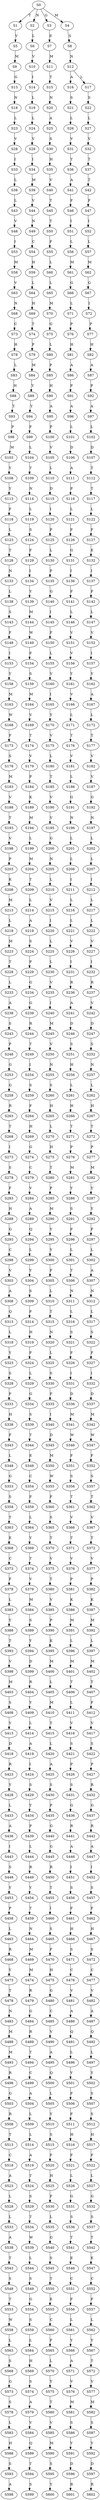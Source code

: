 strict digraph  {
	S0 -> S1 [ label = T ];
	S0 -> S2 [ label = N ];
	S0 -> S3 [ label = G ];
	S0 -> S4 [ label = M ];
	S1 -> S5 [ label = V ];
	S2 -> S6 [ label = L ];
	S3 -> S7 [ label = E ];
	S4 -> S8 [ label = S ];
	S5 -> S9 [ label = M ];
	S6 -> S10 [ label = V ];
	S7 -> S11 [ label = M ];
	S8 -> S12 [ label = N ];
	S9 -> S13 [ label = G ];
	S10 -> S14 [ label = I ];
	S11 -> S15 [ label = T ];
	S12 -> S16 [ label = A ];
	S12 -> S17 [ label = L ];
	S13 -> S18 [ label = N ];
	S14 -> S19 [ label = L ];
	S15 -> S20 [ label = N ];
	S16 -> S21 [ label = S ];
	S17 -> S22 [ label = S ];
	S18 -> S23 [ label = L ];
	S19 -> S24 [ label = L ];
	S20 -> S25 [ label = A ];
	S21 -> S26 [ label = L ];
	S22 -> S27 [ label = L ];
	S23 -> S28 [ label = V ];
	S24 -> S29 [ label = V ];
	S25 -> S30 [ label = S ];
	S26 -> S31 [ label = V ];
	S27 -> S32 [ label = V ];
	S28 -> S33 [ label = I ];
	S29 -> S34 [ label = I ];
	S30 -> S35 [ label = H ];
	S31 -> S36 [ label = T ];
	S32 -> S37 [ label = T ];
	S33 -> S38 [ label = L ];
	S34 -> S39 [ label = M ];
	S35 -> S40 [ label = V ];
	S36 -> S41 [ label = A ];
	S37 -> S42 [ label = T ];
	S38 -> S43 [ label = L ];
	S39 -> S44 [ label = V ];
	S40 -> S45 [ label = T ];
	S41 -> S46 [ label = F ];
	S42 -> S47 [ label = F ];
	S43 -> S48 [ label = V ];
	S44 -> S49 [ label = N ];
	S45 -> S50 [ label = T ];
	S46 -> S51 [ label = I ];
	S47 -> S52 [ label = I ];
	S48 -> S53 [ label = I ];
	S49 -> S54 [ label = C ];
	S50 -> S55 [ label = F ];
	S51 -> S56 [ label = L ];
	S52 -> S57 [ label = L ];
	S53 -> S58 [ label = M ];
	S54 -> S59 [ label = H ];
	S55 -> S60 [ label = L ];
	S56 -> S61 [ label = M ];
	S57 -> S62 [ label = M ];
	S58 -> S63 [ label = V ];
	S59 -> S64 [ label = L ];
	S60 -> S65 [ label = L ];
	S61 -> S66 [ label = G ];
	S62 -> S67 [ label = G ];
	S63 -> S68 [ label = N ];
	S64 -> S69 [ label = H ];
	S65 -> S70 [ label = M ];
	S66 -> S71 [ label = L ];
	S67 -> S72 [ label = I ];
	S68 -> S73 [ label = C ];
	S69 -> S74 [ label = T ];
	S70 -> S75 [ label = G ];
	S71 -> S76 [ label = P ];
	S72 -> S77 [ label = P ];
	S73 -> S78 [ label = H ];
	S74 -> S79 [ label = P ];
	S75 -> S80 [ label = L ];
	S76 -> S81 [ label = H ];
	S77 -> S82 [ label = H ];
	S78 -> S83 [ label = L ];
	S79 -> S84 [ label = M ];
	S80 -> S85 [ label = P ];
	S81 -> S86 [ label = A ];
	S82 -> S87 [ label = A ];
	S83 -> S88 [ label = H ];
	S84 -> S89 [ label = Y ];
	S85 -> S90 [ label = H ];
	S86 -> S91 [ label = P ];
	S87 -> S92 [ label = P ];
	S88 -> S93 [ label = T ];
	S89 -> S94 [ label = Y ];
	S90 -> S95 [ label = A ];
	S91 -> S96 [ label = A ];
	S92 -> S97 [ label = A ];
	S93 -> S98 [ label = P ];
	S94 -> S99 [ label = F ];
	S95 -> S100 [ label = P ];
	S96 -> S101 [ label = L ];
	S97 -> S102 [ label = L ];
	S98 -> S103 [ label = M ];
	S99 -> S104 [ label = L ];
	S100 -> S105 [ label = V ];
	S101 -> S106 [ label = D ];
	S102 -> S107 [ label = D ];
	S103 -> S108 [ label = Y ];
	S104 -> S109 [ label = T ];
	S105 -> S110 [ label = L ];
	S106 -> S111 [ label = A ];
	S107 -> S112 [ label = T ];
	S108 -> S113 [ label = Y ];
	S109 -> S114 [ label = N ];
	S110 -> S115 [ label = D ];
	S111 -> S116 [ label = P ];
	S112 -> S117 [ label = T ];
	S113 -> S118 [ label = F ];
	S114 -> S119 [ label = L ];
	S115 -> S120 [ label = I ];
	S116 -> S121 [ label = L ];
	S117 -> S122 [ label = L ];
	S118 -> S123 [ label = L ];
	S119 -> S124 [ label = S ];
	S120 -> S125 [ label = P ];
	S121 -> S126 [ label = F ];
	S122 -> S127 [ label = F ];
	S123 -> S128 [ label = T ];
	S124 -> S129 [ label = F ];
	S125 -> S130 [ label = L ];
	S126 -> S131 [ label = G ];
	S127 -> S132 [ label = E ];
	S128 -> S133 [ label = N ];
	S129 -> S134 [ label = I ];
	S130 -> S135 [ label = F ];
	S131 -> S136 [ label = I ];
	S132 -> S137 [ label = I ];
	S133 -> S138 [ label = L ];
	S134 -> S139 [ label = Y ];
	S135 -> S140 [ label = G ];
	S136 -> S141 [ label = F ];
	S137 -> S142 [ label = F ];
	S138 -> S143 [ label = S ];
	S139 -> S144 [ label = M ];
	S140 -> S145 [ label = I ];
	S141 -> S146 [ label = L ];
	S142 -> S147 [ label = L ];
	S143 -> S148 [ label = F ];
	S144 -> S149 [ label = W ];
	S145 -> S150 [ label = F ];
	S146 -> S151 [ label = V ];
	S147 -> S152 [ label = V ];
	S148 -> S153 [ label = I ];
	S149 -> S154 [ label = F ];
	S150 -> S155 [ label = L ];
	S151 -> S156 [ label = V ];
	S152 -> S157 [ label = I ];
	S153 -> S158 [ label = Y ];
	S154 -> S159 [ label = S ];
	S155 -> S160 [ label = V ];
	S156 -> S161 [ label = Y ];
	S157 -> S162 [ label = Y ];
	S158 -> S163 [ label = M ];
	S159 -> S164 [ label = M ];
	S160 -> S165 [ label = I ];
	S161 -> S166 [ label = V ];
	S162 -> S167 [ label = A ];
	S163 -> S168 [ label = W ];
	S164 -> S169 [ label = V ];
	S165 -> S170 [ label = Y ];
	S166 -> S171 [ label = L ];
	S167 -> S172 [ label = L ];
	S168 -> S173 [ label = F ];
	S169 -> S174 [ label = T ];
	S170 -> S175 [ label = V ];
	S171 -> S176 [ label = T ];
	S172 -> S177 [ label = T ];
	S173 -> S178 [ label = S ];
	S174 -> S179 [ label = V ];
	S175 -> S180 [ label = L ];
	S176 -> S181 [ label = V ];
	S177 -> S182 [ label = V ];
	S178 -> S183 [ label = M ];
	S179 -> S184 [ label = P ];
	S180 -> S185 [ label = T ];
	S181 -> S186 [ label = L ];
	S182 -> S187 [ label = V ];
	S183 -> S188 [ label = V ];
	S184 -> S189 [ label = K ];
	S185 -> S190 [ label = V ];
	S186 -> S191 [ label = G ];
	S187 -> S192 [ label = G ];
	S188 -> S193 [ label = T ];
	S189 -> S194 [ label = M ];
	S190 -> S195 [ label = V ];
	S191 -> S196 [ label = N ];
	S192 -> S197 [ label = N ];
	S193 -> S198 [ label = V ];
	S194 -> S199 [ label = L ];
	S195 -> S200 [ label = G ];
	S196 -> S201 [ label = L ];
	S197 -> S202 [ label = L ];
	S198 -> S203 [ label = P ];
	S199 -> S204 [ label = M ];
	S200 -> S205 [ label = N ];
	S201 -> S206 [ label = L ];
	S202 -> S207 [ label = L ];
	S203 -> S208 [ label = K ];
	S204 -> S209 [ label = T ];
	S205 -> S210 [ label = L ];
	S206 -> S211 [ label = I ];
	S207 -> S212 [ label = I ];
	S208 -> S213 [ label = M ];
	S209 -> S214 [ label = L ];
	S210 -> S215 [ label = V ];
	S211 -> S216 [ label = L ];
	S212 -> S217 [ label = L ];
	S213 -> S218 [ label = L ];
	S214 -> S219 [ label = A ];
	S215 -> S220 [ label = I ];
	S216 -> S221 [ label = L ];
	S217 -> S222 [ label = L ];
	S218 -> S223 [ label = M ];
	S219 -> S224 [ label = S ];
	S220 -> S225 [ label = L ];
	S221 -> S226 [ label = V ];
	S222 -> S227 [ label = V ];
	S223 -> S228 [ label = T ];
	S224 -> S229 [ label = P ];
	S225 -> S230 [ label = L ];
	S226 -> S231 [ label = I ];
	S227 -> S232 [ label = I ];
	S228 -> S233 [ label = L ];
	S229 -> S234 [ label = G ];
	S230 -> S235 [ label = V ];
	S231 -> S236 [ label = R ];
	S232 -> S237 [ label = R ];
	S233 -> S238 [ label = A ];
	S234 -> S239 [ label = G ];
	S235 -> S240 [ label = I ];
	S236 -> S241 [ label = A ];
	S237 -> S242 [ label = V ];
	S238 -> S243 [ label = S ];
	S239 -> S244 [ label = R ];
	S240 -> S245 [ label = M ];
	S241 -> S246 [ label = D ];
	S242 -> S247 [ label = D ];
	S243 -> S248 [ label = P ];
	S244 -> S249 [ label = T ];
	S245 -> S250 [ label = V ];
	S246 -> S251 [ label = S ];
	S247 -> S252 [ label = S ];
	S248 -> S253 [ label = G ];
	S249 -> S254 [ label = I ];
	S250 -> S255 [ label = N ];
	S251 -> S256 [ label = H ];
	S252 -> S257 [ label = N ];
	S253 -> S258 [ label = G ];
	S254 -> S259 [ label = S ];
	S255 -> S260 [ label = S ];
	S256 -> S261 [ label = L ];
	S257 -> S262 [ label = L ];
	S258 -> S263 [ label = R ];
	S259 -> S264 [ label = F ];
	S260 -> S265 [ label = H ];
	S261 -> S266 [ label = H ];
	S262 -> S267 [ label = H ];
	S263 -> S268 [ label = T ];
	S264 -> S269 [ label = H ];
	S265 -> S270 [ label = L ];
	S266 -> S271 [ label = T ];
	S267 -> S272 [ label = T ];
	S268 -> S273 [ label = I ];
	S269 -> S274 [ label = G ];
	S270 -> S275 [ label = H ];
	S271 -> S276 [ label = P ];
	S272 -> S277 [ label = P ];
	S273 -> S278 [ label = S ];
	S274 -> S279 [ label = C ];
	S275 -> S280 [ label = T ];
	S276 -> S281 [ label = M ];
	S277 -> S282 [ label = M ];
	S278 -> S283 [ label = F ];
	S279 -> S284 [ label = V ];
	S280 -> S285 [ label = P ];
	S281 -> S286 [ label = Y ];
	S282 -> S287 [ label = Y ];
	S283 -> S288 [ label = H ];
	S284 -> S289 [ label = A ];
	S285 -> S290 [ label = M ];
	S286 -> S291 [ label = S ];
	S287 -> S292 [ label = Y ];
	S288 -> S293 [ label = G ];
	S289 -> S294 [ label = Q ];
	S290 -> S295 [ label = Y ];
	S291 -> S296 [ label = F ];
	S292 -> S297 [ label = F ];
	S293 -> S298 [ label = C ];
	S294 -> S299 [ label = L ];
	S295 -> S300 [ label = Y ];
	S296 -> S301 [ label = L ];
	S297 -> S302 [ label = L ];
	S298 -> S303 [ label = V ];
	S299 -> S304 [ label = Y ];
	S300 -> S305 [ label = F ];
	S301 -> S306 [ label = T ];
	S302 -> S307 [ label = A ];
	S303 -> S308 [ label = A ];
	S304 -> S309 [ label = S ];
	S305 -> S310 [ label = L ];
	S306 -> S311 [ label = N ];
	S307 -> S312 [ label = N ];
	S308 -> S313 [ label = Q ];
	S309 -> S314 [ label = F ];
	S310 -> S315 [ label = T ];
	S311 -> S316 [ label = L ];
	S312 -> S317 [ label = L ];
	S313 -> S318 [ label = L ];
	S314 -> S319 [ label = H ];
	S315 -> S320 [ label = N ];
	S316 -> S321 [ label = S ];
	S317 -> S322 [ label = S ];
	S318 -> S323 [ label = Y ];
	S319 -> S324 [ label = F ];
	S320 -> S325 [ label = L ];
	S321 -> S326 [ label = F ];
	S322 -> S327 [ label = F ];
	S323 -> S328 [ label = S ];
	S324 -> S329 [ label = L ];
	S325 -> S330 [ label = S ];
	S326 -> S331 [ label = I ];
	S327 -> S332 [ label = I ];
	S328 -> S333 [ label = F ];
	S329 -> S334 [ label = G ];
	S330 -> S335 [ label = F ];
	S331 -> S336 [ label = D ];
	S332 -> S337 [ label = D ];
	S333 -> S338 [ label = H ];
	S334 -> S339 [ label = S ];
	S335 -> S340 [ label = I ];
	S336 -> S341 [ label = M ];
	S337 -> S342 [ label = M ];
	S338 -> S343 [ label = F ];
	S339 -> S344 [ label = T ];
	S340 -> S345 [ label = D ];
	S341 -> S346 [ label = W ];
	S342 -> S347 [ label = W ];
	S343 -> S348 [ label = L ];
	S344 -> S349 [ label = E ];
	S345 -> S350 [ label = M ];
	S346 -> S351 [ label = F ];
	S347 -> S352 [ label = F ];
	S348 -> S353 [ label = G ];
	S349 -> S354 [ label = C ];
	S350 -> S355 [ label = W ];
	S351 -> S356 [ label = S ];
	S352 -> S357 [ label = S ];
	S353 -> S358 [ label = S ];
	S354 -> S359 [ label = F ];
	S355 -> S360 [ label = F ];
	S356 -> S361 [ label = T ];
	S357 -> S362 [ label = T ];
	S358 -> S363 [ label = T ];
	S359 -> S364 [ label = L ];
	S360 -> S365 [ label = S ];
	S361 -> S366 [ label = V ];
	S362 -> S367 [ label = V ];
	S363 -> S368 [ label = E ];
	S364 -> S369 [ label = Y ];
	S365 -> S370 [ label = T ];
	S366 -> S371 [ label = T ];
	S367 -> S372 [ label = T ];
	S368 -> S373 [ label = C ];
	S369 -> S374 [ label = T ];
	S370 -> S375 [ label = V ];
	S371 -> S376 [ label = V ];
	S372 -> S377 [ label = V ];
	S373 -> S378 [ label = F ];
	S374 -> S379 [ label = V ];
	S375 -> S380 [ label = T ];
	S376 -> S381 [ label = P ];
	S377 -> S382 [ label = P ];
	S378 -> S383 [ label = L ];
	S379 -> S384 [ label = M ];
	S380 -> S385 [ label = V ];
	S381 -> S386 [ label = K ];
	S382 -> S387 [ label = K ];
	S383 -> S388 [ label = Y ];
	S384 -> S389 [ label = S ];
	S385 -> S390 [ label = P ];
	S386 -> S391 [ label = M ];
	S387 -> S392 [ label = M ];
	S388 -> S393 [ label = T ];
	S389 -> S394 [ label = Y ];
	S390 -> S395 [ label = K ];
	S391 -> S396 [ label = L ];
	S392 -> S397 [ label = L ];
	S393 -> S398 [ label = V ];
	S394 -> S399 [ label = D ];
	S395 -> S400 [ label = M ];
	S396 -> S401 [ label = M ];
	S397 -> S402 [ label = M ];
	S398 -> S403 [ label = M ];
	S399 -> S404 [ label = R ];
	S400 -> S405 [ label = L ];
	S401 -> S406 [ label = T ];
	S402 -> S407 [ label = T ];
	S403 -> S408 [ label = S ];
	S404 -> S409 [ label = Y ];
	S405 -> S410 [ label = M ];
	S406 -> S411 [ label = L ];
	S407 -> S412 [ label = F ];
	S408 -> S413 [ label = Y ];
	S409 -> S414 [ label = L ];
	S410 -> S415 [ label = T ];
	S411 -> S416 [ label = V ];
	S412 -> S417 [ label = V ];
	S413 -> S418 [ label = D ];
	S414 -> S419 [ label = A ];
	S415 -> S420 [ label = L ];
	S416 -> S421 [ label = S ];
	S417 -> S422 [ label = S ];
	S418 -> S423 [ label = R ];
	S419 -> S424 [ label = I ];
	S420 -> S425 [ label = A ];
	S421 -> S426 [ label = P ];
	S422 -> S427 [ label = P ];
	S423 -> S428 [ label = Y ];
	S424 -> S429 [ label = S ];
	S425 -> S430 [ label = S ];
	S426 -> S431 [ label = S ];
	S427 -> S432 [ label = R ];
	S428 -> S433 [ label = L ];
	S429 -> S434 [ label = Y ];
	S430 -> S435 [ label = P ];
	S431 -> S436 [ label = G ];
	S432 -> S437 [ label = G ];
	S433 -> S438 [ label = A ];
	S434 -> S439 [ label = P ];
	S435 -> S440 [ label = G ];
	S436 -> S441 [ label = R ];
	S437 -> S442 [ label = R ];
	S438 -> S443 [ label = I ];
	S439 -> S444 [ label = L ];
	S440 -> S445 [ label = G ];
	S441 -> S446 [ label = A ];
	S442 -> S447 [ label = A ];
	S443 -> S448 [ label = S ];
	S444 -> S449 [ label = R ];
	S445 -> S450 [ label = R ];
	S446 -> S451 [ label = I ];
	S447 -> S452 [ label = I ];
	S448 -> S453 [ label = Y ];
	S449 -> S454 [ label = Y ];
	S450 -> S455 [ label = T ];
	S451 -> S456 [ label = S ];
	S452 -> S457 [ label = S ];
	S453 -> S458 [ label = P ];
	S454 -> S459 [ label = T ];
	S455 -> S460 [ label = I ];
	S456 -> S461 [ label = F ];
	S457 -> S462 [ label = F ];
	S458 -> S463 [ label = L ];
	S459 -> S464 [ label = N ];
	S460 -> S465 [ label = S ];
	S461 -> S466 [ label = H ];
	S462 -> S467 [ label = H ];
	S463 -> S468 [ label = R ];
	S464 -> S469 [ label = M ];
	S465 -> S470 [ label = F ];
	S466 -> S471 [ label = S ];
	S467 -> S472 [ label = S ];
	S468 -> S473 [ label = Y ];
	S469 -> S474 [ label = M ];
	S470 -> S475 [ label = H ];
	S471 -> S476 [ label = C ];
	S472 -> S477 [ label = C ];
	S473 -> S478 [ label = T ];
	S474 -> S479 [ label = R ];
	S475 -> S480 [ label = G ];
	S476 -> S481 [ label = V ];
	S477 -> S482 [ label = V ];
	S478 -> S483 [ label = N ];
	S479 -> S484 [ label = G ];
	S480 -> S485 [ label = C ];
	S481 -> S486 [ label = A ];
	S482 -> S487 [ label = A ];
	S483 -> S488 [ label = M ];
	S484 -> S489 [ label = R ];
	S485 -> S490 [ label = V ];
	S486 -> S491 [ label = Q ];
	S487 -> S492 [ label = Q ];
	S488 -> S493 [ label = M ];
	S489 -> S494 [ label = T ];
	S490 -> S495 [ label = A ];
	S491 -> S496 [ label = L ];
	S492 -> S497 [ label = L ];
	S493 -> S498 [ label = R ];
	S494 -> S499 [ label = C ];
	S495 -> S500 [ label = Q ];
	S496 -> S501 [ label = Y ];
	S497 -> S502 [ label = Y ];
	S498 -> S503 [ label = G ];
	S499 -> S504 [ label = A ];
	S500 -> S505 [ label = L ];
	S501 -> S506 [ label = F ];
	S502 -> S507 [ label = S ];
	S503 -> S508 [ label = R ];
	S504 -> S509 [ label = L ];
	S505 -> S510 [ label = Y ];
	S506 -> S511 [ label = F ];
	S507 -> S512 [ label = S ];
	S508 -> S513 [ label = T ];
	S509 -> S514 [ label = L ];
	S510 -> S515 [ label = S ];
	S511 -> S516 [ label = H ];
	S512 -> S517 [ label = H ];
	S513 -> S518 [ label = C ];
	S514 -> S519 [ label = A ];
	S515 -> S520 [ label = F ];
	S516 -> S521 [ label = F ];
	S517 -> S522 [ label = F ];
	S518 -> S523 [ label = A ];
	S519 -> S524 [ label = T ];
	S520 -> S525 [ label = H ];
	S521 -> S526 [ label = L ];
	S522 -> S527 [ label = L ];
	S523 -> S528 [ label = L ];
	S524 -> S529 [ label = S ];
	S525 -> S530 [ label = F ];
	S526 -> S531 [ label = G ];
	S527 -> S532 [ label = G ];
	S528 -> S533 [ label = L ];
	S529 -> S534 [ label = T ];
	S530 -> S535 [ label = L ];
	S531 -> S536 [ label = S ];
	S532 -> S537 [ label = S ];
	S533 -> S538 [ label = A ];
	S534 -> S539 [ label = W ];
	S535 -> S540 [ label = G ];
	S536 -> S541 [ label = T ];
	S537 -> S542 [ label = T ];
	S538 -> S543 [ label = T ];
	S539 -> S544 [ label = L ];
	S540 -> S545 [ label = S ];
	S541 -> S546 [ label = E ];
	S542 -> S547 [ label = E ];
	S543 -> S548 [ label = S ];
	S544 -> S549 [ label = S ];
	S545 -> S550 [ label = T ];
	S546 -> S551 [ label = C ];
	S547 -> S552 [ label = C ];
	S548 -> S553 [ label = T ];
	S549 -> S554 [ label = G ];
	S550 -> S555 [ label = E ];
	S551 -> S556 [ label = F ];
	S552 -> S557 [ label = F ];
	S553 -> S558 [ label = W ];
	S554 -> S559 [ label = S ];
	S555 -> S560 [ label = C ];
	S556 -> S561 [ label = L ];
	S557 -> S562 [ label = L ];
	S558 -> S563 [ label = L ];
	S559 -> S564 [ label = L ];
	S560 -> S565 [ label = F ];
	S561 -> S566 [ label = Y ];
	S562 -> S567 [ label = Y ];
	S563 -> S568 [ label = S ];
	S564 -> S569 [ label = H ];
	S565 -> S570 [ label = L ];
	S566 -> S571 [ label = A ];
	S567 -> S572 [ label = T ];
	S568 -> S573 [ label = G ];
	S569 -> S574 [ label = S ];
	S570 -> S575 [ label = Y ];
	S571 -> S576 [ label = V ];
	S572 -> S577 [ label = V ];
	S573 -> S578 [ label = S ];
	S574 -> S579 [ label = A ];
	S575 -> S580 [ label = T ];
	S576 -> S581 [ label = M ];
	S577 -> S582 [ label = M ];
	S578 -> S583 [ label = L ];
	S579 -> S584 [ label = V ];
	S580 -> S585 [ label = V ];
	S581 -> S586 [ label = S ];
	S582 -> S587 [ label = S ];
	S583 -> S588 [ label = H ];
	S584 -> S589 [ label = Q ];
	S585 -> S590 [ label = M ];
	S586 -> S591 [ label = Y ];
	S587 -> S592 [ label = Y ];
	S588 -> S593 [ label = S ];
	S589 -> S594 [ label = T ];
	S590 -> S595 [ label = S ];
	S591 -> S596 [ label = D ];
	S592 -> S597 [ label = D ];
	S593 -> S598 [ label = A ];
	S594 -> S599 [ label = S ];
	S595 -> S600 [ label = Y ];
	S596 -> S601 [ label = R ];
	S597 -> S602 [ label = R ];
}
